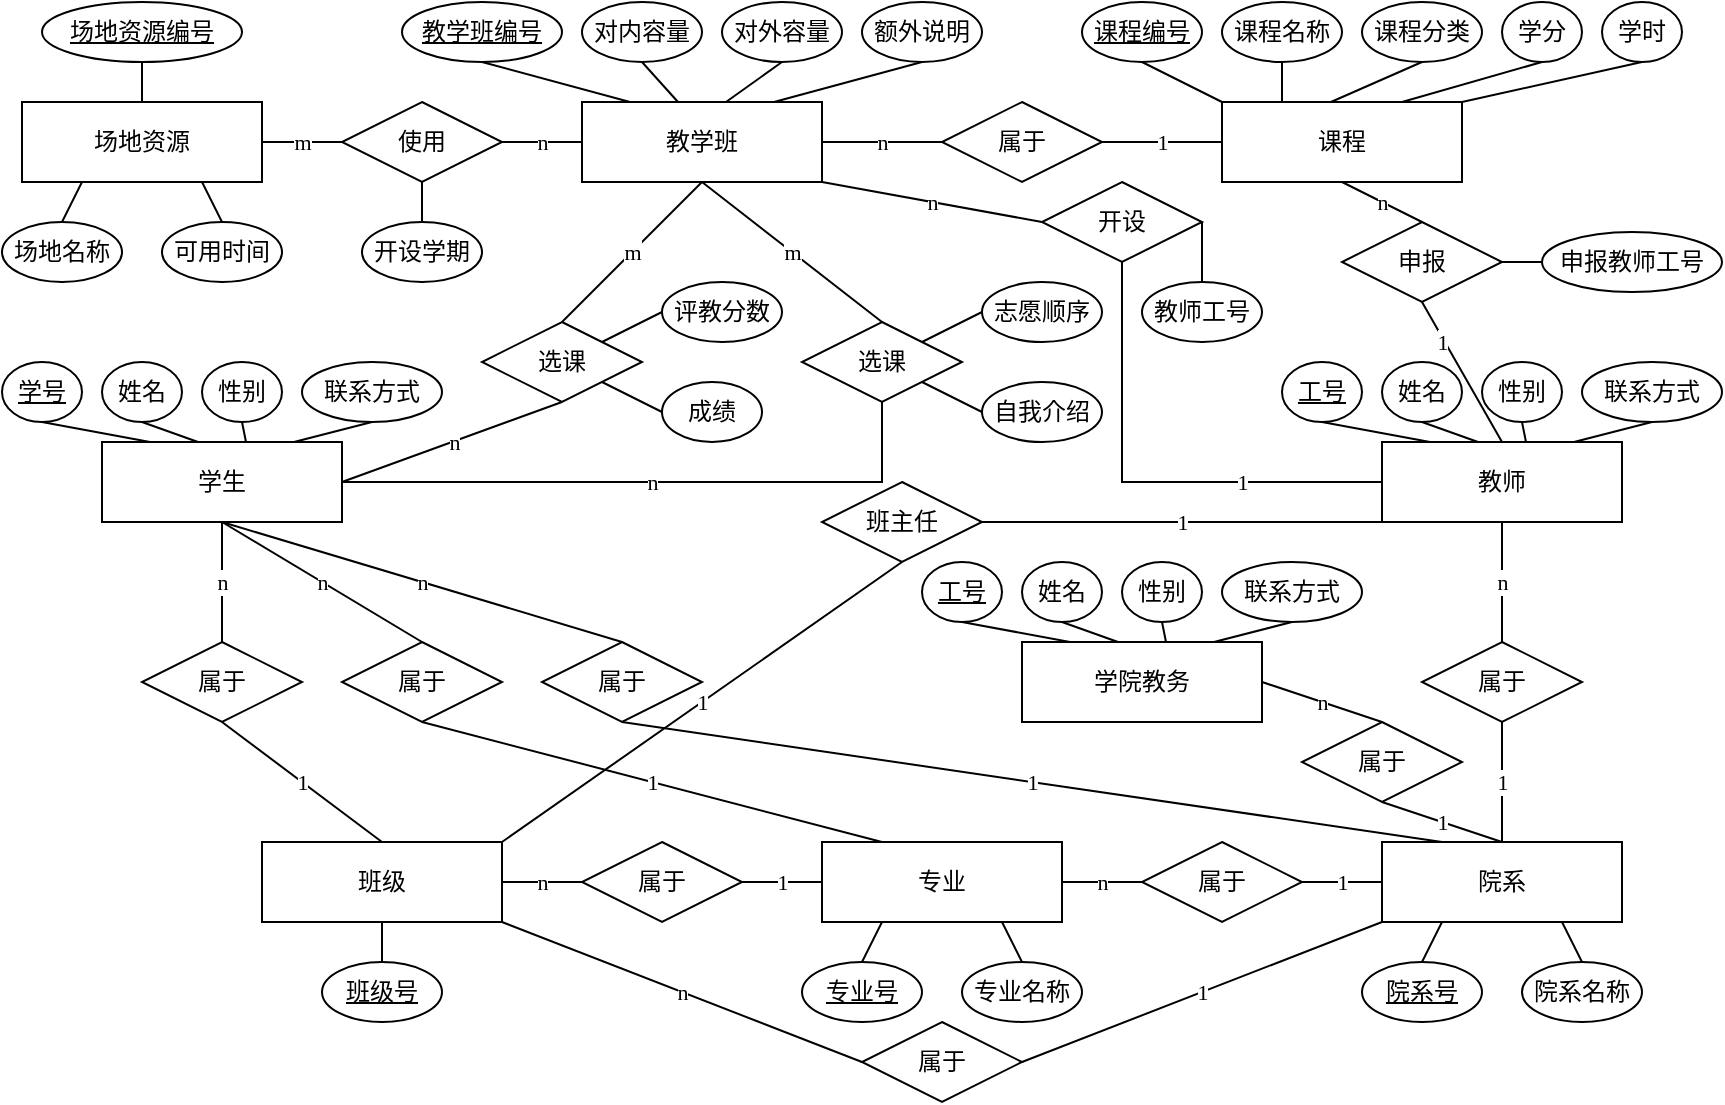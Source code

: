 <mxfile version="24.7.17">
  <diagram id="R2lEEEUBdFMjLlhIrx00" name="Page-1">
    <mxGraphModel dx="1185" dy="694" grid="1" gridSize="10" guides="1" tooltips="1" connect="1" arrows="1" fold="1" page="1" pageScale="1" pageWidth="1169" pageHeight="827" math="0" shadow="0" extFonts="Permanent Marker^https://fonts.googleapis.com/css?family=Permanent+Marker">
      <root>
        <mxCell id="0" />
        <mxCell id="1" parent="0" />
        <mxCell id="3BoCwt5KpNZVM9zIBBHS-1" value="学生" style="rounded=0;whiteSpace=wrap;html=1;fontFamily=宋体-简;" parent="1" vertex="1">
          <mxGeometry x="90" y="260" width="120" height="40" as="geometry" />
        </mxCell>
        <mxCell id="3BoCwt5KpNZVM9zIBBHS-3" value="学号" style="ellipse;whiteSpace=wrap;html=1;fontStyle=4;fontFamily=宋体-简;" parent="1" vertex="1">
          <mxGeometry x="40" y="220" width="40" height="30" as="geometry" />
        </mxCell>
        <mxCell id="3BoCwt5KpNZVM9zIBBHS-5" value="姓名" style="ellipse;whiteSpace=wrap;html=1;fontFamily=宋体-简;" parent="1" vertex="1">
          <mxGeometry x="90" y="220" width="40" height="30" as="geometry" />
        </mxCell>
        <mxCell id="3BoCwt5KpNZVM9zIBBHS-7" value="性别" style="ellipse;whiteSpace=wrap;html=1;fontFamily=宋体-简;" parent="1" vertex="1">
          <mxGeometry x="140" y="220" width="40" height="30" as="geometry" />
        </mxCell>
        <mxCell id="3BoCwt5KpNZVM9zIBBHS-8" value="" style="endArrow=none;html=1;rounded=0;entryX=0.5;entryY=1;entryDx=0;entryDy=0;exitX=0.2;exitY=0;exitDx=0;exitDy=0;exitPerimeter=0;fontFamily=宋体-简;" parent="1" source="3BoCwt5KpNZVM9zIBBHS-1" target="3BoCwt5KpNZVM9zIBBHS-3" edge="1">
          <mxGeometry width="50" height="50" relative="1" as="geometry">
            <mxPoint x="184" y="298.39" as="sourcePoint" />
            <mxPoint x="234" y="248.39" as="targetPoint" />
          </mxGeometry>
        </mxCell>
        <mxCell id="3BoCwt5KpNZVM9zIBBHS-10" value="" style="endArrow=none;html=1;rounded=0;entryX=0.5;entryY=1;entryDx=0;entryDy=0;exitX=0.4;exitY=0;exitDx=0;exitDy=0;exitPerimeter=0;fontFamily=宋体-简;" parent="1" source="3BoCwt5KpNZVM9zIBBHS-1" target="3BoCwt5KpNZVM9zIBBHS-5" edge="1">
          <mxGeometry width="50" height="50" relative="1" as="geometry">
            <mxPoint x="154" y="298.39" as="sourcePoint" />
            <mxPoint x="204" y="248.39" as="targetPoint" />
          </mxGeometry>
        </mxCell>
        <mxCell id="3BoCwt5KpNZVM9zIBBHS-11" value="" style="endArrow=none;html=1;rounded=0;entryX=0.5;entryY=1;entryDx=0;entryDy=0;exitX=0.6;exitY=0;exitDx=0;exitDy=0;exitPerimeter=0;fontFamily=宋体-简;" parent="1" source="3BoCwt5KpNZVM9zIBBHS-1" target="3BoCwt5KpNZVM9zIBBHS-7" edge="1">
          <mxGeometry width="50" height="50" relative="1" as="geometry">
            <mxPoint x="184" y="298.39" as="sourcePoint" />
            <mxPoint x="234" y="248.39" as="targetPoint" />
          </mxGeometry>
        </mxCell>
        <mxCell id="3BoCwt5KpNZVM9zIBBHS-12" value="联系方式" style="ellipse;whiteSpace=wrap;html=1;fontFamily=宋体-简;" parent="1" vertex="1">
          <mxGeometry x="190" y="220" width="70" height="30" as="geometry" />
        </mxCell>
        <mxCell id="3BoCwt5KpNZVM9zIBBHS-13" value="" style="endArrow=none;html=1;rounded=0;entryX=0.5;entryY=1;entryDx=0;entryDy=0;exitX=0.8;exitY=0;exitDx=0;exitDy=0;exitPerimeter=0;fontFamily=宋体-简;" parent="1" source="3BoCwt5KpNZVM9zIBBHS-1" target="3BoCwt5KpNZVM9zIBBHS-12" edge="1">
          <mxGeometry width="50" height="50" relative="1" as="geometry">
            <mxPoint x="184" y="298.39" as="sourcePoint" />
            <mxPoint x="234" y="248.39" as="targetPoint" />
          </mxGeometry>
        </mxCell>
        <mxCell id="3BoCwt5KpNZVM9zIBBHS-14" value="班级" style="rounded=0;whiteSpace=wrap;html=1;fontFamily=宋体-简;" parent="1" vertex="1">
          <mxGeometry x="170" y="460" width="120" height="40" as="geometry" />
        </mxCell>
        <mxCell id="3BoCwt5KpNZVM9zIBBHS-15" value="院系" style="rounded=0;whiteSpace=wrap;html=1;fontFamily=宋体-简;" parent="1" vertex="1">
          <mxGeometry x="730" y="460" width="120" height="40" as="geometry" />
        </mxCell>
        <mxCell id="3BoCwt5KpNZVM9zIBBHS-16" value="专业" style="rounded=0;whiteSpace=wrap;html=1;fontFamily=宋体-简;" parent="1" vertex="1">
          <mxGeometry x="450" y="460" width="120" height="40" as="geometry" />
        </mxCell>
        <mxCell id="3BoCwt5KpNZVM9zIBBHS-17" value="属于" style="rhombus;whiteSpace=wrap;html=1;fontFamily=宋体-简;" parent="1" vertex="1">
          <mxGeometry x="610" y="460" width="80" height="40" as="geometry" />
        </mxCell>
        <mxCell id="3BoCwt5KpNZVM9zIBBHS-19" value="" style="endArrow=none;html=1;rounded=0;entryX=0;entryY=0.5;entryDx=0;entryDy=0;exitX=1;exitY=0.5;exitDx=0;exitDy=0;fontFamily=宋体-简;" parent="1" source="3BoCwt5KpNZVM9zIBBHS-16" target="3BoCwt5KpNZVM9zIBBHS-17" edge="1">
          <mxGeometry width="50" height="50" relative="1" as="geometry">
            <mxPoint x="664" y="542" as="sourcePoint" />
            <mxPoint x="674" y="602" as="targetPoint" />
          </mxGeometry>
        </mxCell>
        <mxCell id="3BoCwt5KpNZVM9zIBBHS-22" value="n" style="edgeLabel;html=1;align=center;verticalAlign=middle;resizable=0;points=[];fontFamily=宋体-简;" parent="3BoCwt5KpNZVM9zIBBHS-19" vertex="1" connectable="0">
          <mxGeometry relative="1" as="geometry">
            <mxPoint as="offset" />
          </mxGeometry>
        </mxCell>
        <mxCell id="3BoCwt5KpNZVM9zIBBHS-20" value="" style="endArrow=none;html=1;rounded=0;entryX=0;entryY=0.5;entryDx=0;entryDy=0;fontFamily=宋体-简;exitX=1;exitY=0.5;exitDx=0;exitDy=0;" parent="1" source="3BoCwt5KpNZVM9zIBBHS-17" target="3BoCwt5KpNZVM9zIBBHS-15" edge="1">
          <mxGeometry width="50" height="50" relative="1" as="geometry">
            <mxPoint x="694" y="480" as="sourcePoint" />
            <mxPoint x="624" y="488" as="targetPoint" />
          </mxGeometry>
        </mxCell>
        <mxCell id="3BoCwt5KpNZVM9zIBBHS-21" value="1" style="edgeLabel;html=1;align=center;verticalAlign=middle;resizable=0;points=[];fontFamily=宋体-简;" parent="3BoCwt5KpNZVM9zIBBHS-20" vertex="1" connectable="0">
          <mxGeometry relative="1" as="geometry">
            <mxPoint as="offset" />
          </mxGeometry>
        </mxCell>
        <mxCell id="3BoCwt5KpNZVM9zIBBHS-23" value="属于" style="rhombus;whiteSpace=wrap;html=1;fontFamily=宋体-简;" parent="1" vertex="1">
          <mxGeometry x="330" y="460" width="80" height="40" as="geometry" />
        </mxCell>
        <mxCell id="3BoCwt5KpNZVM9zIBBHS-25" value="" style="endArrow=none;html=1;rounded=0;entryX=1;entryY=0.5;entryDx=0;entryDy=0;exitX=0;exitY=0.5;exitDx=0;exitDy=0;fontFamily=宋体-简;" parent="1" source="3BoCwt5KpNZVM9zIBBHS-23" target="3BoCwt5KpNZVM9zIBBHS-14" edge="1">
          <mxGeometry width="50" height="50" relative="1" as="geometry">
            <mxPoint x="364" y="610" as="sourcePoint" />
            <mxPoint x="414" y="560" as="targetPoint" />
          </mxGeometry>
        </mxCell>
        <mxCell id="3BoCwt5KpNZVM9zIBBHS-26" value="n" style="edgeLabel;html=1;align=center;verticalAlign=middle;resizable=0;points=[];fontFamily=宋体-简;" parent="3BoCwt5KpNZVM9zIBBHS-25" vertex="1" connectable="0">
          <mxGeometry relative="1" as="geometry">
            <mxPoint as="offset" />
          </mxGeometry>
        </mxCell>
        <mxCell id="3BoCwt5KpNZVM9zIBBHS-27" value="" style="endArrow=none;html=1;rounded=0;exitX=1;exitY=0.5;exitDx=0;exitDy=0;entryX=0;entryY=0.5;entryDx=0;entryDy=0;fontFamily=宋体-简;" parent="1" source="3BoCwt5KpNZVM9zIBBHS-23" target="3BoCwt5KpNZVM9zIBBHS-16" edge="1">
          <mxGeometry width="50" height="50" relative="1" as="geometry">
            <mxPoint x="574" y="590" as="sourcePoint" />
            <mxPoint x="624" y="540" as="targetPoint" />
          </mxGeometry>
        </mxCell>
        <mxCell id="3BoCwt5KpNZVM9zIBBHS-28" value="1" style="edgeLabel;html=1;align=center;verticalAlign=middle;resizable=0;points=[];fontFamily=宋体-简;" parent="3BoCwt5KpNZVM9zIBBHS-27" vertex="1" connectable="0">
          <mxGeometry relative="1" as="geometry">
            <mxPoint as="offset" />
          </mxGeometry>
        </mxCell>
        <mxCell id="3BoCwt5KpNZVM9zIBBHS-30" value="班级号" style="ellipse;whiteSpace=wrap;html=1;fontStyle=4;fontFamily=宋体-简;" parent="1" vertex="1">
          <mxGeometry x="200" y="520" width="60" height="30" as="geometry" />
        </mxCell>
        <mxCell id="3BoCwt5KpNZVM9zIBBHS-31" value="属于" style="rhombus;whiteSpace=wrap;html=1;fontFamily=宋体-简;" parent="1" vertex="1">
          <mxGeometry x="470" y="550" width="80" height="40" as="geometry" />
        </mxCell>
        <mxCell id="3BoCwt5KpNZVM9zIBBHS-32" value="" style="endArrow=none;html=1;rounded=0;entryX=1;entryY=1;entryDx=0;entryDy=0;exitX=0;exitY=0.5;exitDx=0;exitDy=0;fontFamily=宋体-简;" parent="1" source="3BoCwt5KpNZVM9zIBBHS-31" target="3BoCwt5KpNZVM9zIBBHS-14" edge="1">
          <mxGeometry width="50" height="50" relative="1" as="geometry">
            <mxPoint x="344" y="490" as="sourcePoint" />
            <mxPoint x="304" y="490" as="targetPoint" />
          </mxGeometry>
        </mxCell>
        <mxCell id="3BoCwt5KpNZVM9zIBBHS-33" value="n" style="edgeLabel;html=1;align=center;verticalAlign=middle;resizable=0;points=[];fontFamily=宋体-简;" parent="3BoCwt5KpNZVM9zIBBHS-32" vertex="1" connectable="0">
          <mxGeometry relative="1" as="geometry">
            <mxPoint as="offset" />
          </mxGeometry>
        </mxCell>
        <mxCell id="3BoCwt5KpNZVM9zIBBHS-34" value="" style="endArrow=none;html=1;rounded=0;exitX=1;exitY=0.5;exitDx=0;exitDy=0;entryX=0;entryY=1;entryDx=0;entryDy=0;fontFamily=宋体-简;" parent="1" source="3BoCwt5KpNZVM9zIBBHS-31" target="3BoCwt5KpNZVM9zIBBHS-15" edge="1">
          <mxGeometry width="50" height="50" relative="1" as="geometry">
            <mxPoint x="424" y="530" as="sourcePoint" />
            <mxPoint x="464" y="530" as="targetPoint" />
          </mxGeometry>
        </mxCell>
        <mxCell id="3BoCwt5KpNZVM9zIBBHS-35" value="1" style="edgeLabel;html=1;align=center;verticalAlign=middle;resizable=0;points=[];fontFamily=宋体-简;" parent="3BoCwt5KpNZVM9zIBBHS-34" vertex="1" connectable="0">
          <mxGeometry relative="1" as="geometry">
            <mxPoint as="offset" />
          </mxGeometry>
        </mxCell>
        <mxCell id="3BoCwt5KpNZVM9zIBBHS-38" value="" style="endArrow=none;html=1;rounded=0;entryX=0.5;entryY=1;entryDx=0;entryDy=0;exitX=0.5;exitY=0;exitDx=0;exitDy=0;fontFamily=宋体-简;" parent="1" source="3BoCwt5KpNZVM9zIBBHS-30" target="3BoCwt5KpNZVM9zIBBHS-14" edge="1">
          <mxGeometry width="50" height="50" relative="1" as="geometry">
            <mxPoint x="384" y="490" as="sourcePoint" />
            <mxPoint x="434" y="440" as="targetPoint" />
          </mxGeometry>
        </mxCell>
        <mxCell id="3BoCwt5KpNZVM9zIBBHS-39" value="专业名称" style="ellipse;whiteSpace=wrap;html=1;fontFamily=宋体-简;" parent="1" vertex="1">
          <mxGeometry x="520" y="520" width="60" height="30" as="geometry" />
        </mxCell>
        <mxCell id="3BoCwt5KpNZVM9zIBBHS-40" value="" style="endArrow=none;html=1;rounded=0;entryX=0.75;entryY=1;entryDx=0;entryDy=0;exitX=0.5;exitY=0;exitDx=0;exitDy=0;fontFamily=宋体-简;" parent="1" source="3BoCwt5KpNZVM9zIBBHS-39" target="3BoCwt5KpNZVM9zIBBHS-16" edge="1">
          <mxGeometry width="50" height="50" relative="1" as="geometry">
            <mxPoint x="244" y="530" as="sourcePoint" />
            <mxPoint x="244" y="510" as="targetPoint" />
          </mxGeometry>
        </mxCell>
        <mxCell id="3BoCwt5KpNZVM9zIBBHS-41" value="专业号" style="ellipse;whiteSpace=wrap;html=1;fontStyle=4;fontFamily=宋体-简;" parent="1" vertex="1">
          <mxGeometry x="440" y="520" width="60" height="30" as="geometry" />
        </mxCell>
        <mxCell id="3BoCwt5KpNZVM9zIBBHS-42" value="" style="endArrow=none;html=1;rounded=0;entryX=0.25;entryY=1;entryDx=0;entryDy=0;exitX=0.5;exitY=0;exitDx=0;exitDy=0;fontFamily=宋体-简;" parent="1" source="3BoCwt5KpNZVM9zIBBHS-41" target="3BoCwt5KpNZVM9zIBBHS-16" edge="1">
          <mxGeometry width="50" height="50" relative="1" as="geometry">
            <mxPoint x="554" y="530" as="sourcePoint" />
            <mxPoint x="554" y="510" as="targetPoint" />
          </mxGeometry>
        </mxCell>
        <mxCell id="3BoCwt5KpNZVM9zIBBHS-43" value="院系名称" style="ellipse;whiteSpace=wrap;html=1;fontFamily=宋体-简;" parent="1" vertex="1">
          <mxGeometry x="800" y="520" width="60" height="30" as="geometry" />
        </mxCell>
        <mxCell id="3BoCwt5KpNZVM9zIBBHS-44" value="" style="endArrow=none;html=1;rounded=0;exitX=0.5;exitY=0;exitDx=0;exitDy=0;entryX=0.75;entryY=1;entryDx=0;entryDy=0;fontFamily=宋体-简;" parent="1" source="3BoCwt5KpNZVM9zIBBHS-43" target="3BoCwt5KpNZVM9zIBBHS-15" edge="1">
          <mxGeometry width="50" height="50" relative="1" as="geometry">
            <mxPoint x="524" y="530" as="sourcePoint" />
            <mxPoint x="824" y="500" as="targetPoint" />
          </mxGeometry>
        </mxCell>
        <mxCell id="3BoCwt5KpNZVM9zIBBHS-45" value="院系号" style="ellipse;whiteSpace=wrap;html=1;fontStyle=4;fontFamily=宋体-简;" parent="1" vertex="1">
          <mxGeometry x="720" y="520" width="60" height="30" as="geometry" />
        </mxCell>
        <mxCell id="3BoCwt5KpNZVM9zIBBHS-46" value="" style="endArrow=none;html=1;rounded=0;exitX=0.5;exitY=0;exitDx=0;exitDy=0;entryX=0.25;entryY=1;entryDx=0;entryDy=0;fontFamily=宋体-简;" parent="1" source="3BoCwt5KpNZVM9zIBBHS-45" target="3BoCwt5KpNZVM9zIBBHS-15" edge="1">
          <mxGeometry width="50" height="50" relative="1" as="geometry">
            <mxPoint x="834" y="530" as="sourcePoint" />
            <mxPoint x="774" y="510" as="targetPoint" />
          </mxGeometry>
        </mxCell>
        <mxCell id="3BoCwt5KpNZVM9zIBBHS-47" value="属于" style="rhombus;whiteSpace=wrap;html=1;fontFamily=宋体-简;" parent="1" vertex="1">
          <mxGeometry x="110" y="360" width="80" height="40" as="geometry" />
        </mxCell>
        <mxCell id="3BoCwt5KpNZVM9zIBBHS-48" value="" style="endArrow=none;html=1;rounded=0;exitX=0.5;exitY=1;exitDx=0;exitDy=0;entryX=0.5;entryY=0;entryDx=0;entryDy=0;fontFamily=宋体-简;" parent="1" source="3BoCwt5KpNZVM9zIBBHS-47" target="3BoCwt5KpNZVM9zIBBHS-14" edge="1">
          <mxGeometry width="50" height="50" relative="1" as="geometry">
            <mxPoint x="324" y="410.72" as="sourcePoint" />
            <mxPoint x="364" y="410.72" as="targetPoint" />
          </mxGeometry>
        </mxCell>
        <mxCell id="3BoCwt5KpNZVM9zIBBHS-49" value="1" style="edgeLabel;html=1;align=center;verticalAlign=middle;resizable=0;points=[];fontFamily=宋体-简;" parent="3BoCwt5KpNZVM9zIBBHS-48" vertex="1" connectable="0">
          <mxGeometry relative="1" as="geometry">
            <mxPoint as="offset" />
          </mxGeometry>
        </mxCell>
        <mxCell id="3BoCwt5KpNZVM9zIBBHS-50" value="" style="endArrow=none;html=1;rounded=0;entryX=0.5;entryY=1;entryDx=0;entryDy=0;exitX=0.5;exitY=0;exitDx=0;exitDy=0;fontFamily=宋体-简;" parent="1" source="3BoCwt5KpNZVM9zIBBHS-47" target="3BoCwt5KpNZVM9zIBBHS-1" edge="1">
          <mxGeometry width="50" height="50" relative="1" as="geometry">
            <mxPoint x="264" y="450" as="sourcePoint" />
            <mxPoint x="224" y="450" as="targetPoint" />
          </mxGeometry>
        </mxCell>
        <mxCell id="3BoCwt5KpNZVM9zIBBHS-51" value="n" style="edgeLabel;html=1;align=center;verticalAlign=middle;resizable=0;points=[];fontFamily=宋体-简;" parent="3BoCwt5KpNZVM9zIBBHS-50" vertex="1" connectable="0">
          <mxGeometry relative="1" as="geometry">
            <mxPoint as="offset" />
          </mxGeometry>
        </mxCell>
        <mxCell id="3BoCwt5KpNZVM9zIBBHS-52" value="属于" style="rhombus;whiteSpace=wrap;html=1;fontFamily=宋体-简;" parent="1" vertex="1">
          <mxGeometry x="210" y="360" width="80" height="40" as="geometry" />
        </mxCell>
        <mxCell id="3BoCwt5KpNZVM9zIBBHS-53" value="属于" style="rhombus;whiteSpace=wrap;html=1;fontFamily=宋体-简;" parent="1" vertex="1">
          <mxGeometry x="310" y="360" width="80" height="40" as="geometry" />
        </mxCell>
        <mxCell id="3BoCwt5KpNZVM9zIBBHS-54" value="" style="endArrow=none;html=1;rounded=0;entryX=0.5;entryY=1;entryDx=0;entryDy=0;exitX=0.5;exitY=0;exitDx=0;exitDy=0;fontFamily=宋体-简;" parent="1" source="3BoCwt5KpNZVM9zIBBHS-52" target="3BoCwt5KpNZVM9zIBBHS-1" edge="1">
          <mxGeometry width="50" height="50" relative="1" as="geometry">
            <mxPoint x="164" y="360" as="sourcePoint" />
            <mxPoint x="164" y="330" as="targetPoint" />
          </mxGeometry>
        </mxCell>
        <mxCell id="3BoCwt5KpNZVM9zIBBHS-55" value="n" style="edgeLabel;html=1;align=center;verticalAlign=middle;resizable=0;points=[];fontFamily=宋体-简;" parent="3BoCwt5KpNZVM9zIBBHS-54" vertex="1" connectable="0">
          <mxGeometry relative="1" as="geometry">
            <mxPoint as="offset" />
          </mxGeometry>
        </mxCell>
        <mxCell id="3BoCwt5KpNZVM9zIBBHS-56" value="" style="endArrow=none;html=1;rounded=0;entryX=0.5;entryY=1;entryDx=0;entryDy=0;exitX=0.5;exitY=0;exitDx=0;exitDy=0;fontFamily=宋体-简;" parent="1" source="3BoCwt5KpNZVM9zIBBHS-53" target="3BoCwt5KpNZVM9zIBBHS-1" edge="1">
          <mxGeometry width="50" height="50" relative="1" as="geometry">
            <mxPoint x="264" y="360" as="sourcePoint" />
            <mxPoint x="164" y="330" as="targetPoint" />
          </mxGeometry>
        </mxCell>
        <mxCell id="3BoCwt5KpNZVM9zIBBHS-57" value="n" style="edgeLabel;html=1;align=center;verticalAlign=middle;resizable=0;points=[];fontFamily=宋体-简;" parent="3BoCwt5KpNZVM9zIBBHS-56" vertex="1" connectable="0">
          <mxGeometry relative="1" as="geometry">
            <mxPoint as="offset" />
          </mxGeometry>
        </mxCell>
        <mxCell id="3BoCwt5KpNZVM9zIBBHS-58" value="" style="endArrow=none;html=1;rounded=0;exitX=0.5;exitY=1;exitDx=0;exitDy=0;entryX=0.25;entryY=0;entryDx=0;entryDy=0;fontFamily=宋体-简;" parent="1" source="3BoCwt5KpNZVM9zIBBHS-52" target="3BoCwt5KpNZVM9zIBBHS-16" edge="1">
          <mxGeometry width="50" height="50" relative="1" as="geometry">
            <mxPoint x="244" y="420.02" as="sourcePoint" />
            <mxPoint x="244" y="450.02" as="targetPoint" />
          </mxGeometry>
        </mxCell>
        <mxCell id="3BoCwt5KpNZVM9zIBBHS-59" value="1" style="edgeLabel;html=1;align=center;verticalAlign=middle;resizable=0;points=[];fontFamily=宋体-简;" parent="3BoCwt5KpNZVM9zIBBHS-58" vertex="1" connectable="0">
          <mxGeometry relative="1" as="geometry">
            <mxPoint as="offset" />
          </mxGeometry>
        </mxCell>
        <mxCell id="3BoCwt5KpNZVM9zIBBHS-60" value="" style="endArrow=none;html=1;rounded=0;exitX=0.5;exitY=1;exitDx=0;exitDy=0;entryX=0.25;entryY=0;entryDx=0;entryDy=0;fontFamily=宋体-简;" parent="1" source="3BoCwt5KpNZVM9zIBBHS-53" target="3BoCwt5KpNZVM9zIBBHS-15" edge="1">
          <mxGeometry width="50" height="50" relative="1" as="geometry">
            <mxPoint x="254" y="430.02" as="sourcePoint" />
            <mxPoint x="254" y="460.02" as="targetPoint" />
          </mxGeometry>
        </mxCell>
        <mxCell id="3BoCwt5KpNZVM9zIBBHS-61" value="1" style="edgeLabel;html=1;align=center;verticalAlign=middle;resizable=0;points=[];fontFamily=宋体-简;" parent="3BoCwt5KpNZVM9zIBBHS-60" vertex="1" connectable="0">
          <mxGeometry relative="1" as="geometry">
            <mxPoint as="offset" />
          </mxGeometry>
        </mxCell>
        <mxCell id="3BoCwt5KpNZVM9zIBBHS-62" value="教师" style="rounded=0;whiteSpace=wrap;html=1;fontFamily=宋体-简;" parent="1" vertex="1">
          <mxGeometry x="730" y="260" width="120" height="40" as="geometry" />
        </mxCell>
        <mxCell id="3BoCwt5KpNZVM9zIBBHS-68" value="工号" style="ellipse;whiteSpace=wrap;html=1;fontStyle=4;fontFamily=宋体-简;" parent="1" vertex="1">
          <mxGeometry x="680" y="220" width="40" height="30" as="geometry" />
        </mxCell>
        <mxCell id="3BoCwt5KpNZVM9zIBBHS-69" value="姓名" style="ellipse;whiteSpace=wrap;html=1;fontFamily=宋体-简;" parent="1" vertex="1">
          <mxGeometry x="730" y="220" width="40" height="30" as="geometry" />
        </mxCell>
        <mxCell id="3BoCwt5KpNZVM9zIBBHS-70" value="性别" style="ellipse;whiteSpace=wrap;html=1;fontFamily=宋体-简;" parent="1" vertex="1">
          <mxGeometry x="780" y="220" width="40" height="30" as="geometry" />
        </mxCell>
        <mxCell id="3BoCwt5KpNZVM9zIBBHS-71" value="" style="endArrow=none;html=1;rounded=0;entryX=0.5;entryY=1;entryDx=0;entryDy=0;exitX=0.2;exitY=0;exitDx=0;exitDy=0;exitPerimeter=0;fontFamily=宋体-简;" parent="1" source="3BoCwt5KpNZVM9zIBBHS-62" target="3BoCwt5KpNZVM9zIBBHS-68" edge="1">
          <mxGeometry width="50" height="50" relative="1" as="geometry">
            <mxPoint x="758" y="256.39" as="sourcePoint" />
            <mxPoint x="874" y="246.39" as="targetPoint" />
          </mxGeometry>
        </mxCell>
        <mxCell id="3BoCwt5KpNZVM9zIBBHS-72" value="" style="endArrow=none;html=1;rounded=0;entryX=0.5;entryY=1;entryDx=0;entryDy=0;exitX=0.4;exitY=0;exitDx=0;exitDy=0;exitPerimeter=0;fontFamily=宋体-简;" parent="1" source="3BoCwt5KpNZVM9zIBBHS-62" target="3BoCwt5KpNZVM9zIBBHS-69" edge="1">
          <mxGeometry width="50" height="50" relative="1" as="geometry">
            <mxPoint x="782" y="256.39" as="sourcePoint" />
            <mxPoint x="844" y="246.39" as="targetPoint" />
          </mxGeometry>
        </mxCell>
        <mxCell id="3BoCwt5KpNZVM9zIBBHS-73" value="" style="endArrow=none;html=1;rounded=0;entryX=0.5;entryY=1;entryDx=0;entryDy=0;exitX=0.6;exitY=0;exitDx=0;exitDy=0;exitPerimeter=0;fontFamily=宋体-简;" parent="1" source="3BoCwt5KpNZVM9zIBBHS-62" target="3BoCwt5KpNZVM9zIBBHS-70" edge="1">
          <mxGeometry width="50" height="50" relative="1" as="geometry">
            <mxPoint x="806" y="256.39" as="sourcePoint" />
            <mxPoint x="874" y="246.39" as="targetPoint" />
          </mxGeometry>
        </mxCell>
        <mxCell id="3BoCwt5KpNZVM9zIBBHS-74" value="联系方式" style="ellipse;whiteSpace=wrap;html=1;fontFamily=宋体-简;" parent="1" vertex="1">
          <mxGeometry x="830" y="220" width="70" height="30" as="geometry" />
        </mxCell>
        <mxCell id="3BoCwt5KpNZVM9zIBBHS-75" value="" style="endArrow=none;html=1;rounded=0;entryX=0.5;entryY=1;entryDx=0;entryDy=0;exitX=0.8;exitY=0;exitDx=0;exitDy=0;exitPerimeter=0;fontFamily=宋体-简;" parent="1" source="3BoCwt5KpNZVM9zIBBHS-62" target="3BoCwt5KpNZVM9zIBBHS-74" edge="1">
          <mxGeometry width="50" height="50" relative="1" as="geometry">
            <mxPoint x="830" y="256.39" as="sourcePoint" />
            <mxPoint x="874" y="246.39" as="targetPoint" />
          </mxGeometry>
        </mxCell>
        <mxCell id="3BoCwt5KpNZVM9zIBBHS-76" value="属于" style="rhombus;whiteSpace=wrap;html=1;fontFamily=宋体-简;" parent="1" vertex="1">
          <mxGeometry x="750" y="360" width="80" height="40" as="geometry" />
        </mxCell>
        <mxCell id="3BoCwt5KpNZVM9zIBBHS-77" value="" style="endArrow=none;html=1;rounded=0;entryX=0.5;entryY=1;entryDx=0;entryDy=0;exitX=0.5;exitY=0;exitDx=0;exitDy=0;fontFamily=宋体-简;" parent="1" source="3BoCwt5KpNZVM9zIBBHS-76" target="3BoCwt5KpNZVM9zIBBHS-62" edge="1">
          <mxGeometry width="50" height="50" relative="1" as="geometry">
            <mxPoint x="444" y="360" as="sourcePoint" />
            <mxPoint x="244" y="330" as="targetPoint" />
          </mxGeometry>
        </mxCell>
        <mxCell id="3BoCwt5KpNZVM9zIBBHS-78" value="n" style="edgeLabel;html=1;align=center;verticalAlign=middle;resizable=0;points=[];fontFamily=宋体-简;" parent="3BoCwt5KpNZVM9zIBBHS-77" vertex="1" connectable="0">
          <mxGeometry relative="1" as="geometry">
            <mxPoint as="offset" />
          </mxGeometry>
        </mxCell>
        <mxCell id="3BoCwt5KpNZVM9zIBBHS-79" value="" style="endArrow=none;html=1;rounded=0;exitX=0.5;exitY=1;exitDx=0;exitDy=0;entryX=0.5;entryY=0;entryDx=0;entryDy=0;fontFamily=宋体-简;" parent="1" source="3BoCwt5KpNZVM9zIBBHS-76" target="3BoCwt5KpNZVM9zIBBHS-15" edge="1">
          <mxGeometry width="50" height="50" relative="1" as="geometry">
            <mxPoint x="444" y="420.02" as="sourcePoint" />
            <mxPoint x="774" y="450.02" as="targetPoint" />
          </mxGeometry>
        </mxCell>
        <mxCell id="3BoCwt5KpNZVM9zIBBHS-80" value="1" style="edgeLabel;html=1;align=center;verticalAlign=middle;resizable=0;points=[];fontFamily=宋体-简;" parent="3BoCwt5KpNZVM9zIBBHS-79" vertex="1" connectable="0">
          <mxGeometry relative="1" as="geometry">
            <mxPoint as="offset" />
          </mxGeometry>
        </mxCell>
        <mxCell id="3BoCwt5KpNZVM9zIBBHS-81" value="班主任" style="rhombus;whiteSpace=wrap;html=1;fontFamily=宋体-简;" parent="1" vertex="1">
          <mxGeometry x="450" y="280" width="80" height="40" as="geometry" />
        </mxCell>
        <mxCell id="3BoCwt5KpNZVM9zIBBHS-82" value="" style="endArrow=none;html=1;rounded=0;exitX=0;exitY=1;exitDx=0;exitDy=0;entryX=1;entryY=0.5;entryDx=0;entryDy=0;fontFamily=宋体-简;" parent="1" source="3BoCwt5KpNZVM9zIBBHS-62" target="3BoCwt5KpNZVM9zIBBHS-81" edge="1">
          <mxGeometry width="50" height="50" relative="1" as="geometry">
            <mxPoint x="444" y="400" as="sourcePoint" />
            <mxPoint x="774" y="430" as="targetPoint" />
          </mxGeometry>
        </mxCell>
        <mxCell id="3BoCwt5KpNZVM9zIBBHS-83" value="1" style="edgeLabel;html=1;align=center;verticalAlign=middle;resizable=0;points=[];fontFamily=宋体-简;" parent="3BoCwt5KpNZVM9zIBBHS-82" vertex="1" connectable="0">
          <mxGeometry relative="1" as="geometry">
            <mxPoint as="offset" />
          </mxGeometry>
        </mxCell>
        <mxCell id="3BoCwt5KpNZVM9zIBBHS-84" value="" style="endArrow=none;html=1;rounded=0;exitX=0.5;exitY=1;exitDx=0;exitDy=0;fontFamily=宋体-简;" parent="1" source="3BoCwt5KpNZVM9zIBBHS-81" edge="1">
          <mxGeometry width="50" height="50" relative="1" as="geometry">
            <mxPoint x="744" y="330" as="sourcePoint" />
            <mxPoint x="290" y="460" as="targetPoint" />
          </mxGeometry>
        </mxCell>
        <mxCell id="3BoCwt5KpNZVM9zIBBHS-85" value="1" style="edgeLabel;html=1;align=center;verticalAlign=middle;resizable=0;points=[];fontFamily=宋体-简;" parent="3BoCwt5KpNZVM9zIBBHS-84" vertex="1" connectable="0">
          <mxGeometry relative="1" as="geometry">
            <mxPoint as="offset" />
          </mxGeometry>
        </mxCell>
        <mxCell id="3BoCwt5KpNZVM9zIBBHS-103" value="课程" style="rounded=0;whiteSpace=wrap;html=1;fontFamily=宋体-简;" parent="1" vertex="1">
          <mxGeometry x="650" y="90" width="120" height="40" as="geometry" />
        </mxCell>
        <mxCell id="3BoCwt5KpNZVM9zIBBHS-104" value="课程名称" style="ellipse;whiteSpace=wrap;html=1;fontFamily=宋体-简;" parent="1" vertex="1">
          <mxGeometry x="650" y="40" width="60" height="30" as="geometry" />
        </mxCell>
        <mxCell id="3BoCwt5KpNZVM9zIBBHS-110" value="学分" style="ellipse;whiteSpace=wrap;html=1;fontFamily=宋体-简;" parent="1" vertex="1">
          <mxGeometry x="790" y="40" width="40" height="30" as="geometry" />
        </mxCell>
        <mxCell id="3BoCwt5KpNZVM9zIBBHS-112" value="课程编号" style="ellipse;whiteSpace=wrap;html=1;fontStyle=4;fontFamily=宋体-简;" parent="1" vertex="1">
          <mxGeometry x="580" y="40" width="60" height="30" as="geometry" />
        </mxCell>
        <mxCell id="3BoCwt5KpNZVM9zIBBHS-113" value="课程分类" style="ellipse;whiteSpace=wrap;html=1;fontFamily=宋体-简;" parent="1" vertex="1">
          <mxGeometry x="720" y="40" width="60" height="30" as="geometry" />
        </mxCell>
        <mxCell id="3BoCwt5KpNZVM9zIBBHS-116" value="" style="endArrow=none;html=1;rounded=0;entryX=0.5;entryY=1;entryDx=0;entryDy=0;exitX=0;exitY=0;exitDx=0;exitDy=0;fontFamily=宋体-简;" parent="1" source="3BoCwt5KpNZVM9zIBBHS-103" target="3BoCwt5KpNZVM9zIBBHS-112" edge="1">
          <mxGeometry width="50" height="50" relative="1" as="geometry">
            <mxPoint x="628" y="90" as="sourcePoint" />
            <mxPoint x="574" y="80" as="targetPoint" />
          </mxGeometry>
        </mxCell>
        <mxCell id="3BoCwt5KpNZVM9zIBBHS-117" value="" style="endArrow=none;html=1;rounded=0;entryX=0.5;entryY=1;entryDx=0;entryDy=0;exitX=0.25;exitY=0;exitDx=0;exitDy=0;fontFamily=宋体-简;" parent="1" source="3BoCwt5KpNZVM9zIBBHS-103" target="3BoCwt5KpNZVM9zIBBHS-104" edge="1">
          <mxGeometry width="50" height="50" relative="1" as="geometry">
            <mxPoint x="696" y="95" as="sourcePoint" />
            <mxPoint x="632" y="75" as="targetPoint" />
          </mxGeometry>
        </mxCell>
        <mxCell id="3BoCwt5KpNZVM9zIBBHS-118" value="" style="endArrow=none;html=1;rounded=0;entryX=0.5;entryY=1;entryDx=0;entryDy=0;exitX=0.454;exitY=0;exitDx=0;exitDy=0;exitPerimeter=0;fontFamily=宋体-简;" parent="1" source="3BoCwt5KpNZVM9zIBBHS-103" target="3BoCwt5KpNZVM9zIBBHS-113" edge="1">
          <mxGeometry width="50" height="50" relative="1" as="geometry">
            <mxPoint x="658" y="100" as="sourcePoint" />
            <mxPoint x="644" y="80" as="targetPoint" />
          </mxGeometry>
        </mxCell>
        <mxCell id="3BoCwt5KpNZVM9zIBBHS-119" value="" style="endArrow=none;html=1;rounded=0;entryX=0.5;entryY=1;entryDx=0;entryDy=0;exitX=0.75;exitY=0;exitDx=0;exitDy=0;fontFamily=宋体-简;" parent="1" source="3BoCwt5KpNZVM9zIBBHS-103" target="3BoCwt5KpNZVM9zIBBHS-110" edge="1">
          <mxGeometry width="50" height="50" relative="1" as="geometry">
            <mxPoint x="682" y="100" as="sourcePoint" />
            <mxPoint x="714" y="80" as="targetPoint" />
          </mxGeometry>
        </mxCell>
        <mxCell id="3BoCwt5KpNZVM9zIBBHS-120" value="申报" style="rhombus;whiteSpace=wrap;html=1;fontFamily=宋体-简;" parent="1" vertex="1">
          <mxGeometry x="710" y="150" width="80" height="40" as="geometry" />
        </mxCell>
        <mxCell id="3BoCwt5KpNZVM9zIBBHS-121" value="" style="endArrow=none;html=1;rounded=0;entryX=0.5;entryY=1;entryDx=0;entryDy=0;exitX=0.5;exitY=0;exitDx=0;exitDy=0;fontFamily=宋体-简;" parent="1" source="3BoCwt5KpNZVM9zIBBHS-120" target="3BoCwt5KpNZVM9zIBBHS-103" edge="1">
          <mxGeometry width="50" height="50" relative="1" as="geometry">
            <mxPoint x="654" y="169" as="sourcePoint" />
            <mxPoint x="704" y="170" as="targetPoint" />
          </mxGeometry>
        </mxCell>
        <mxCell id="3BoCwt5KpNZVM9zIBBHS-124" value="n" style="edgeLabel;html=1;align=center;verticalAlign=middle;resizable=0;points=[];fontFamily=宋体-简;" parent="3BoCwt5KpNZVM9zIBBHS-121" vertex="1" connectable="0">
          <mxGeometry relative="1" as="geometry">
            <mxPoint as="offset" />
          </mxGeometry>
        </mxCell>
        <mxCell id="3BoCwt5KpNZVM9zIBBHS-122" value="" style="endArrow=none;html=1;rounded=0;entryX=0.5;entryY=1;entryDx=0;entryDy=0;exitX=0.5;exitY=0;exitDx=0;exitDy=0;fontFamily=宋体-简;" parent="1" source="3BoCwt5KpNZVM9zIBBHS-62" target="3BoCwt5KpNZVM9zIBBHS-120" edge="1">
          <mxGeometry width="50" height="50" relative="1" as="geometry">
            <mxPoint x="664" y="109" as="sourcePoint" />
            <mxPoint x="664" y="70" as="targetPoint" />
            <Array as="points" />
          </mxGeometry>
        </mxCell>
        <mxCell id="3BoCwt5KpNZVM9zIBBHS-125" value="1" style="edgeLabel;html=1;align=center;verticalAlign=middle;resizable=0;points=[];fontFamily=宋体-简;" parent="3BoCwt5KpNZVM9zIBBHS-122" vertex="1" connectable="0">
          <mxGeometry relative="1" as="geometry">
            <mxPoint x="-10" y="-15" as="offset" />
          </mxGeometry>
        </mxCell>
        <mxCell id="3BoCwt5KpNZVM9zIBBHS-128" value="" style="endArrow=none;html=1;rounded=0;entryX=0;entryY=0.5;entryDx=0;entryDy=0;fontFamily=宋体-简;exitX=1;exitY=0.5;exitDx=0;exitDy=0;" parent="1" source="5ua1pPFVDwQ-sEWEfWyi-17" target="3BoCwt5KpNZVM9zIBBHS-103" edge="1">
          <mxGeometry width="50" height="50" relative="1" as="geometry">
            <mxPoint x="590" y="110" as="sourcePoint" />
            <mxPoint x="584" y="120" as="targetPoint" />
          </mxGeometry>
        </mxCell>
        <mxCell id="3BoCwt5KpNZVM9zIBBHS-129" value="1" style="edgeLabel;html=1;align=center;verticalAlign=middle;resizable=0;points=[];fontFamily=宋体-简;" parent="3BoCwt5KpNZVM9zIBBHS-128" vertex="1" connectable="0">
          <mxGeometry relative="1" as="geometry">
            <mxPoint as="offset" />
          </mxGeometry>
        </mxCell>
        <mxCell id="9R8SngfWk_mVwCr1KFd2-7" value="申报教师工号" style="ellipse;whiteSpace=wrap;html=1;fontFamily=宋体-简;" parent="1" vertex="1">
          <mxGeometry x="810" y="155" width="90" height="30" as="geometry" />
        </mxCell>
        <mxCell id="9R8SngfWk_mVwCr1KFd2-8" value="" style="endArrow=none;html=1;rounded=0;entryX=0;entryY=0.5;entryDx=0;entryDy=0;fontFamily=宋体-简;exitX=1;exitY=0.5;exitDx=0;exitDy=0;" parent="1" source="3BoCwt5KpNZVM9zIBBHS-120" target="9R8SngfWk_mVwCr1KFd2-7" edge="1">
          <mxGeometry width="50" height="50" relative="1" as="geometry">
            <mxPoint x="810" y="170" as="sourcePoint" />
            <mxPoint x="794" y="130" as="targetPoint" />
          </mxGeometry>
        </mxCell>
        <mxCell id="9R8SngfWk_mVwCr1KFd2-10" value="属于" style="rhombus;whiteSpace=wrap;html=1;fontFamily=宋体-简;" parent="1" vertex="1">
          <mxGeometry x="690" y="400" width="80" height="40" as="geometry" />
        </mxCell>
        <mxCell id="9R8SngfWk_mVwCr1KFd2-13" value="" style="endArrow=none;html=1;rounded=0;entryX=0.5;entryY=0;entryDx=0;entryDy=0;exitX=0.5;exitY=1;exitDx=0;exitDy=0;fontFamily=宋体-简;" parent="1" source="9R8SngfWk_mVwCr1KFd2-10" target="3BoCwt5KpNZVM9zIBBHS-15" edge="1">
          <mxGeometry width="50" height="50" relative="1" as="geometry">
            <mxPoint x="974" y="440" as="sourcePoint" />
            <mxPoint x="1014" y="440" as="targetPoint" />
          </mxGeometry>
        </mxCell>
        <mxCell id="9R8SngfWk_mVwCr1KFd2-14" value="1" style="edgeLabel;html=1;align=center;verticalAlign=middle;resizable=0;points=[];fontFamily=宋体-简;" parent="9R8SngfWk_mVwCr1KFd2-13" vertex="1" connectable="0">
          <mxGeometry relative="1" as="geometry">
            <mxPoint as="offset" />
          </mxGeometry>
        </mxCell>
        <mxCell id="9R8SngfWk_mVwCr1KFd2-34" value="场地资源" style="rounded=0;whiteSpace=wrap;html=1;fontFamily=宋体-简;" parent="1" vertex="1">
          <mxGeometry x="50" y="90" width="120" height="40" as="geometry" />
        </mxCell>
        <mxCell id="9R8SngfWk_mVwCr1KFd2-45" value="选课" style="rhombus;whiteSpace=wrap;html=1;fontFamily=宋体-简;" parent="1" vertex="1">
          <mxGeometry x="280" y="200" width="80" height="40" as="geometry" />
        </mxCell>
        <mxCell id="9R8SngfWk_mVwCr1KFd2-47" value="成绩" style="ellipse;whiteSpace=wrap;html=1;fontFamily=宋体-简;" parent="1" vertex="1">
          <mxGeometry x="370" y="230" width="50" height="30" as="geometry" />
        </mxCell>
        <mxCell id="9R8SngfWk_mVwCr1KFd2-49" value="" style="endArrow=none;html=1;rounded=0;exitX=1;exitY=0.5;exitDx=0;exitDy=0;entryX=0.5;entryY=1;entryDx=0;entryDy=0;fontFamily=宋体-简;" parent="1" source="3BoCwt5KpNZVM9zIBBHS-1" target="9R8SngfWk_mVwCr1KFd2-45" edge="1">
          <mxGeometry width="50" height="50" relative="1" as="geometry">
            <mxPoint x="254" y="280" as="sourcePoint" />
            <mxPoint x="304" y="230" as="targetPoint" />
          </mxGeometry>
        </mxCell>
        <mxCell id="9R8SngfWk_mVwCr1KFd2-52" value="n" style="edgeLabel;html=1;align=center;verticalAlign=middle;resizable=0;points=[];fontFamily=宋体-简;" parent="9R8SngfWk_mVwCr1KFd2-49" vertex="1" connectable="0">
          <mxGeometry relative="1" as="geometry">
            <mxPoint x="1" as="offset" />
          </mxGeometry>
        </mxCell>
        <mxCell id="9R8SngfWk_mVwCr1KFd2-53" value="" style="endArrow=none;html=1;rounded=0;entryX=0.5;entryY=0;entryDx=0;entryDy=0;fontFamily=宋体-简;exitX=0.5;exitY=1;exitDx=0;exitDy=0;" parent="1" source="5ua1pPFVDwQ-sEWEfWyi-16" target="9R8SngfWk_mVwCr1KFd2-45" edge="1">
          <mxGeometry width="50" height="50" relative="1" as="geometry">
            <mxPoint x="390" y="140" as="sourcePoint" />
            <mxPoint x="464" y="50" as="targetPoint" />
          </mxGeometry>
        </mxCell>
        <mxCell id="9R8SngfWk_mVwCr1KFd2-55" value="m" style="edgeLabel;html=1;align=center;verticalAlign=middle;resizable=0;points=[];fontFamily=宋体-简;" parent="9R8SngfWk_mVwCr1KFd2-53" vertex="1" connectable="0">
          <mxGeometry relative="1" as="geometry">
            <mxPoint as="offset" />
          </mxGeometry>
        </mxCell>
        <mxCell id="9R8SngfWk_mVwCr1KFd2-56" value="" style="endArrow=none;html=1;rounded=0;exitX=1;exitY=1;exitDx=0;exitDy=0;entryX=0;entryY=0.5;entryDx=0;entryDy=0;fontFamily=宋体-简;" parent="1" source="9R8SngfWk_mVwCr1KFd2-45" target="9R8SngfWk_mVwCr1KFd2-47" edge="1">
          <mxGeometry width="50" height="50" relative="1" as="geometry">
            <mxPoint x="434" y="310" as="sourcePoint" />
            <mxPoint x="484" y="260" as="targetPoint" />
          </mxGeometry>
        </mxCell>
        <mxCell id="9R8SngfWk_mVwCr1KFd2-57" value="评教分数" style="ellipse;whiteSpace=wrap;html=1;fontFamily=宋体-简;" parent="1" vertex="1">
          <mxGeometry x="370" y="180" width="60" height="30" as="geometry" />
        </mxCell>
        <mxCell id="9R8SngfWk_mVwCr1KFd2-59" value="" style="endArrow=none;html=1;rounded=0;exitX=1;exitY=0;exitDx=0;exitDy=0;entryX=0;entryY=0.5;entryDx=0;entryDy=0;fontFamily=宋体-简;" parent="1" source="9R8SngfWk_mVwCr1KFd2-45" target="9R8SngfWk_mVwCr1KFd2-57" edge="1">
          <mxGeometry width="50" height="50" relative="1" as="geometry">
            <mxPoint x="354" y="240" as="sourcePoint" />
            <mxPoint x="384" y="257" as="targetPoint" />
          </mxGeometry>
        </mxCell>
        <mxCell id="9R8SngfWk_mVwCr1KFd2-60" value="选课" style="rhombus;whiteSpace=wrap;html=1;fontFamily=宋体-简;" parent="1" vertex="1">
          <mxGeometry x="440" y="200" width="80" height="40" as="geometry" />
        </mxCell>
        <mxCell id="9R8SngfWk_mVwCr1KFd2-61" value="" style="endArrow=none;html=1;rounded=0;exitX=1;exitY=0.5;exitDx=0;exitDy=0;entryX=0.5;entryY=1;entryDx=0;entryDy=0;fontFamily=宋体-简;" parent="1" source="3BoCwt5KpNZVM9zIBBHS-1" target="9R8SngfWk_mVwCr1KFd2-60" edge="1">
          <mxGeometry width="50" height="50" relative="1" as="geometry">
            <mxPoint x="224" y="290" as="sourcePoint" />
            <mxPoint x="334" y="250" as="targetPoint" />
            <Array as="points">
              <mxPoint x="480" y="280" />
            </Array>
          </mxGeometry>
        </mxCell>
        <mxCell id="9R8SngfWk_mVwCr1KFd2-64" value="n" style="edgeLabel;html=1;align=center;verticalAlign=middle;resizable=0;points=[];fontFamily=宋体-简;" parent="9R8SngfWk_mVwCr1KFd2-61" vertex="1" connectable="0">
          <mxGeometry relative="1" as="geometry">
            <mxPoint as="offset" />
          </mxGeometry>
        </mxCell>
        <mxCell id="9R8SngfWk_mVwCr1KFd2-65" value="" style="endArrow=none;html=1;rounded=0;entryX=0.5;entryY=0;entryDx=0;entryDy=0;fontFamily=宋体-简;exitX=0.5;exitY=1;exitDx=0;exitDy=0;" parent="1" source="5ua1pPFVDwQ-sEWEfWyi-16" target="9R8SngfWk_mVwCr1KFd2-60" edge="1">
          <mxGeometry width="50" height="50" relative="1" as="geometry">
            <mxPoint x="390" y="150" as="sourcePoint" />
            <mxPoint x="334" y="130" as="targetPoint" />
          </mxGeometry>
        </mxCell>
        <mxCell id="9R8SngfWk_mVwCr1KFd2-66" value="m" style="edgeLabel;html=1;align=center;verticalAlign=middle;resizable=0;points=[];fontFamily=宋体-简;" parent="9R8SngfWk_mVwCr1KFd2-65" vertex="1" connectable="0">
          <mxGeometry relative="1" as="geometry">
            <mxPoint as="offset" />
          </mxGeometry>
        </mxCell>
        <mxCell id="9R8SngfWk_mVwCr1KFd2-67" value="自我介绍" style="ellipse;whiteSpace=wrap;html=1;fontFamily=宋体-简;" parent="1" vertex="1">
          <mxGeometry x="530" y="230" width="60" height="30" as="geometry" />
        </mxCell>
        <mxCell id="9R8SngfWk_mVwCr1KFd2-68" value="" style="endArrow=none;html=1;rounded=0;exitX=1;exitY=1;exitDx=0;exitDy=0;entryX=0;entryY=0.5;entryDx=0;entryDy=0;fontFamily=宋体-简;" parent="1" source="9R8SngfWk_mVwCr1KFd2-60" target="9R8SngfWk_mVwCr1KFd2-67" edge="1">
          <mxGeometry width="50" height="50" relative="1" as="geometry">
            <mxPoint x="514" y="232" as="sourcePoint" />
            <mxPoint x="654" y="262" as="targetPoint" />
          </mxGeometry>
        </mxCell>
        <mxCell id="9R8SngfWk_mVwCr1KFd2-69" value="志愿顺序" style="ellipse;whiteSpace=wrap;html=1;fontFamily=宋体-简;" parent="1" vertex="1">
          <mxGeometry x="530" y="180" width="60" height="30" as="geometry" />
        </mxCell>
        <mxCell id="9R8SngfWk_mVwCr1KFd2-70" value="" style="endArrow=none;html=1;rounded=0;exitX=1;exitY=0;exitDx=0;exitDy=0;entryX=0;entryY=0.5;entryDx=0;entryDy=0;fontFamily=宋体-简;" parent="1" source="9R8SngfWk_mVwCr1KFd2-60" target="9R8SngfWk_mVwCr1KFd2-69" edge="1">
          <mxGeometry width="50" height="50" relative="1" as="geometry">
            <mxPoint x="514" y="212" as="sourcePoint" />
            <mxPoint x="554" y="259" as="targetPoint" />
          </mxGeometry>
        </mxCell>
        <mxCell id="9R8SngfWk_mVwCr1KFd2-82" value="学院教务" style="rounded=0;whiteSpace=wrap;html=1;fontFamily=宋体-简;" parent="1" vertex="1">
          <mxGeometry x="550" y="360" width="120" height="40" as="geometry" />
        </mxCell>
        <mxCell id="9R8SngfWk_mVwCr1KFd2-85" value="工号" style="ellipse;whiteSpace=wrap;html=1;fontStyle=4;fontFamily=宋体-简;" parent="1" vertex="1">
          <mxGeometry x="500" y="320" width="40" height="30" as="geometry" />
        </mxCell>
        <mxCell id="9R8SngfWk_mVwCr1KFd2-86" value="姓名" style="ellipse;whiteSpace=wrap;html=1;fontFamily=宋体-简;" parent="1" vertex="1">
          <mxGeometry x="550" y="320" width="40" height="30" as="geometry" />
        </mxCell>
        <mxCell id="9R8SngfWk_mVwCr1KFd2-87" value="性别" style="ellipse;whiteSpace=wrap;html=1;fontFamily=宋体-简;" parent="1" vertex="1">
          <mxGeometry x="600" y="320" width="40" height="30" as="geometry" />
        </mxCell>
        <mxCell id="9R8SngfWk_mVwCr1KFd2-88" value="" style="endArrow=none;html=1;rounded=0;entryX=0.5;entryY=1;entryDx=0;entryDy=0;exitX=0.2;exitY=0;exitDx=0;exitDy=0;exitPerimeter=0;fontFamily=宋体-简;" parent="1" source="9R8SngfWk_mVwCr1KFd2-82" target="9R8SngfWk_mVwCr1KFd2-85" edge="1">
          <mxGeometry width="50" height="50" relative="1" as="geometry">
            <mxPoint x="578" y="360.02" as="sourcePoint" />
            <mxPoint x="694" y="346.41" as="targetPoint" />
          </mxGeometry>
        </mxCell>
        <mxCell id="9R8SngfWk_mVwCr1KFd2-89" value="" style="endArrow=none;html=1;rounded=0;entryX=0.5;entryY=1;entryDx=0;entryDy=0;exitX=0.4;exitY=0;exitDx=0;exitDy=0;exitPerimeter=0;fontFamily=宋体-简;" parent="1" source="9R8SngfWk_mVwCr1KFd2-82" target="9R8SngfWk_mVwCr1KFd2-86" edge="1">
          <mxGeometry width="50" height="50" relative="1" as="geometry">
            <mxPoint x="602" y="360.02" as="sourcePoint" />
            <mxPoint x="664" y="346.41" as="targetPoint" />
          </mxGeometry>
        </mxCell>
        <mxCell id="9R8SngfWk_mVwCr1KFd2-90" value="" style="endArrow=none;html=1;rounded=0;entryX=0.5;entryY=1;entryDx=0;entryDy=0;exitX=0.6;exitY=0;exitDx=0;exitDy=0;exitPerimeter=0;fontFamily=宋体-简;" parent="1" source="9R8SngfWk_mVwCr1KFd2-82" target="9R8SngfWk_mVwCr1KFd2-87" edge="1">
          <mxGeometry width="50" height="50" relative="1" as="geometry">
            <mxPoint x="626" y="360.02" as="sourcePoint" />
            <mxPoint x="694" y="346.41" as="targetPoint" />
          </mxGeometry>
        </mxCell>
        <mxCell id="9R8SngfWk_mVwCr1KFd2-91" value="联系方式" style="ellipse;whiteSpace=wrap;html=1;fontFamily=宋体-简;" parent="1" vertex="1">
          <mxGeometry x="650" y="320" width="70" height="30" as="geometry" />
        </mxCell>
        <mxCell id="9R8SngfWk_mVwCr1KFd2-92" value="" style="endArrow=none;html=1;rounded=0;entryX=0.5;entryY=1;entryDx=0;entryDy=0;exitX=0.8;exitY=0;exitDx=0;exitDy=0;exitPerimeter=0;fontFamily=宋体-简;" parent="1" source="9R8SngfWk_mVwCr1KFd2-82" target="9R8SngfWk_mVwCr1KFd2-91" edge="1">
          <mxGeometry width="50" height="50" relative="1" as="geometry">
            <mxPoint x="650" y="360.02" as="sourcePoint" />
            <mxPoint x="694" y="346.41" as="targetPoint" />
          </mxGeometry>
        </mxCell>
        <mxCell id="9R8SngfWk_mVwCr1KFd2-104" value="" style="endArrow=none;html=1;rounded=0;entryX=0.5;entryY=0;entryDx=0;entryDy=0;exitX=1;exitY=0.5;exitDx=0;exitDy=0;fontFamily=宋体-简;" parent="1" source="9R8SngfWk_mVwCr1KFd2-82" target="9R8SngfWk_mVwCr1KFd2-10" edge="1">
          <mxGeometry width="50" height="50" relative="1" as="geometry">
            <mxPoint x="740" y="450" as="sourcePoint" />
            <mxPoint x="800" y="470" as="targetPoint" />
          </mxGeometry>
        </mxCell>
        <mxCell id="9R8SngfWk_mVwCr1KFd2-105" value="n" style="edgeLabel;html=1;align=center;verticalAlign=middle;resizable=0;points=[];fontFamily=宋体-简;" parent="9R8SngfWk_mVwCr1KFd2-104" vertex="1" connectable="0">
          <mxGeometry relative="1" as="geometry">
            <mxPoint as="offset" />
          </mxGeometry>
        </mxCell>
        <mxCell id="9R8SngfWk_mVwCr1KFd2-107" value="&lt;u&gt;场地资源编号&lt;/u&gt;" style="ellipse;whiteSpace=wrap;html=1;fontFamily=宋体-简;" parent="1" vertex="1">
          <mxGeometry x="60" y="40" width="100" height="30" as="geometry" />
        </mxCell>
        <mxCell id="9R8SngfWk_mVwCr1KFd2-108" value="" style="endArrow=none;html=1;rounded=0;exitX=0.5;exitY=1;exitDx=0;exitDy=0;entryX=0.5;entryY=0;entryDx=0;entryDy=0;fontFamily=宋体-简;" parent="1" source="9R8SngfWk_mVwCr1KFd2-107" target="9R8SngfWk_mVwCr1KFd2-34" edge="1">
          <mxGeometry width="50" height="50" relative="1" as="geometry">
            <mxPoint x="130" y="80" as="sourcePoint" />
            <mxPoint x="150" y="100" as="targetPoint" />
          </mxGeometry>
        </mxCell>
        <mxCell id="p91Yb7fb0jG22XeW4vL_-1" value="开设" style="rhombus;whiteSpace=wrap;html=1;fontFamily=宋体-简;" parent="1" vertex="1">
          <mxGeometry x="560" y="130" width="80" height="40" as="geometry" />
        </mxCell>
        <mxCell id="p91Yb7fb0jG22XeW4vL_-2" value="" style="endArrow=none;html=1;rounded=0;exitX=0;exitY=0.5;exitDx=0;exitDy=0;fontFamily=宋体-简;entryX=1;entryY=1;entryDx=0;entryDy=0;" parent="1" source="p91Yb7fb0jG22XeW4vL_-1" target="5ua1pPFVDwQ-sEWEfWyi-16" edge="1">
          <mxGeometry width="50" height="50" relative="1" as="geometry">
            <mxPoint x="480" y="120" as="sourcePoint" />
            <mxPoint x="460" y="160" as="targetPoint" />
          </mxGeometry>
        </mxCell>
        <mxCell id="p91Yb7fb0jG22XeW4vL_-3" value="n" style="edgeLabel;html=1;align=center;verticalAlign=middle;resizable=0;points=[];fontFamily=宋体-简;" parent="p91Yb7fb0jG22XeW4vL_-2" vertex="1" connectable="0">
          <mxGeometry relative="1" as="geometry">
            <mxPoint as="offset" />
          </mxGeometry>
        </mxCell>
        <mxCell id="p91Yb7fb0jG22XeW4vL_-4" value="" style="endArrow=none;html=1;rounded=0;exitX=0;exitY=0.5;exitDx=0;exitDy=0;entryX=0.5;entryY=1;entryDx=0;entryDy=0;fontFamily=宋体-简;" parent="1" source="3BoCwt5KpNZVM9zIBBHS-62" target="p91Yb7fb0jG22XeW4vL_-1" edge="1">
          <mxGeometry width="50" height="50" relative="1" as="geometry">
            <mxPoint x="740" y="160" as="sourcePoint" />
            <mxPoint x="610" y="120" as="targetPoint" />
            <Array as="points">
              <mxPoint x="600" y="280" />
            </Array>
          </mxGeometry>
        </mxCell>
        <mxCell id="p91Yb7fb0jG22XeW4vL_-5" value="1" style="edgeLabel;html=1;align=center;verticalAlign=middle;resizable=0;points=[];fontFamily=宋体-简;" parent="p91Yb7fb0jG22XeW4vL_-4" vertex="1" connectable="0">
          <mxGeometry relative="1" as="geometry">
            <mxPoint x="50" as="offset" />
          </mxGeometry>
        </mxCell>
        <mxCell id="4wsrMvlx6egg2bwKD8JD-4" value="" style="endArrow=none;html=1;rounded=0;fontFamily=宋体-简;entryX=1;entryY=0.5;entryDx=0;entryDy=0;exitX=0;exitY=0.5;exitDx=0;exitDy=0;" parent="1" source="5ua1pPFVDwQ-sEWEfWyi-28" target="9R8SngfWk_mVwCr1KFd2-34" edge="1">
          <mxGeometry width="50" height="50" relative="1" as="geometry">
            <mxPoint x="210" y="110" as="sourcePoint" />
            <mxPoint x="170" y="130" as="targetPoint" />
          </mxGeometry>
        </mxCell>
        <mxCell id="4wsrMvlx6egg2bwKD8JD-5" value="m" style="edgeLabel;html=1;align=center;verticalAlign=middle;resizable=0;points=[];fontFamily=宋体-简;" parent="4wsrMvlx6egg2bwKD8JD-4" vertex="1" connectable="0">
          <mxGeometry relative="1" as="geometry">
            <mxPoint as="offset" />
          </mxGeometry>
        </mxCell>
        <mxCell id="4wsrMvlx6egg2bwKD8JD-8" value="学时" style="ellipse;whiteSpace=wrap;html=1;fontFamily=宋体-简;" parent="1" vertex="1">
          <mxGeometry x="840" y="40" width="40" height="30" as="geometry" />
        </mxCell>
        <mxCell id="4wsrMvlx6egg2bwKD8JD-9" value="" style="endArrow=none;html=1;rounded=0;entryX=0.5;entryY=1;entryDx=0;entryDy=0;exitX=1;exitY=0;exitDx=0;exitDy=0;fontFamily=宋体-简;" parent="1" source="3BoCwt5KpNZVM9zIBBHS-103" target="4wsrMvlx6egg2bwKD8JD-8" edge="1">
          <mxGeometry width="50" height="50" relative="1" as="geometry">
            <mxPoint x="700" y="100" as="sourcePoint" />
            <mxPoint x="770" y="80" as="targetPoint" />
          </mxGeometry>
        </mxCell>
        <mxCell id="4wsrMvlx6egg2bwKD8JD-20" value="开设学期" style="ellipse;whiteSpace=wrap;html=1;fontFamily=宋体-简;" parent="1" vertex="1">
          <mxGeometry x="220" y="150" width="60" height="30" as="geometry" />
        </mxCell>
        <mxCell id="4wsrMvlx6egg2bwKD8JD-21" value="" style="endArrow=none;html=1;rounded=0;exitX=0.5;exitY=1;exitDx=0;exitDy=0;entryX=0.5;entryY=0;entryDx=0;entryDy=0;fontFamily=宋体-简;" parent="1" source="5ua1pPFVDwQ-sEWEfWyi-28" target="4wsrMvlx6egg2bwKD8JD-20" edge="1">
          <mxGeometry width="50" height="50" relative="1" as="geometry">
            <mxPoint x="250" y="130" as="sourcePoint" />
            <mxPoint x="320" y="120" as="targetPoint" />
          </mxGeometry>
        </mxCell>
        <mxCell id="4wsrMvlx6egg2bwKD8JD-24" value="场地名称" style="ellipse;whiteSpace=wrap;html=1;fontFamily=宋体-简;" parent="1" vertex="1">
          <mxGeometry x="40" y="150" width="60" height="30" as="geometry" />
        </mxCell>
        <mxCell id="4wsrMvlx6egg2bwKD8JD-25" value="可用时间" style="ellipse;whiteSpace=wrap;html=1;fontFamily=宋体-简;" parent="1" vertex="1">
          <mxGeometry x="120" y="150" width="60" height="30" as="geometry" />
        </mxCell>
        <mxCell id="4wsrMvlx6egg2bwKD8JD-26" value="" style="endArrow=none;html=1;rounded=0;exitX=0.75;exitY=1;exitDx=0;exitDy=0;entryX=0.5;entryY=0;entryDx=0;entryDy=0;fontFamily=宋体-简;" parent="1" source="9R8SngfWk_mVwCr1KFd2-34" target="4wsrMvlx6egg2bwKD8JD-25" edge="1">
          <mxGeometry width="50" height="50" relative="1" as="geometry">
            <mxPoint x="260" y="140" as="sourcePoint" />
            <mxPoint x="260" y="160" as="targetPoint" />
          </mxGeometry>
        </mxCell>
        <mxCell id="4wsrMvlx6egg2bwKD8JD-27" value="" style="endArrow=none;html=1;rounded=0;exitX=0.25;exitY=1;exitDx=0;exitDy=0;entryX=0.5;entryY=0;entryDx=0;entryDy=0;fontFamily=宋体-简;" parent="1" source="9R8SngfWk_mVwCr1KFd2-34" target="4wsrMvlx6egg2bwKD8JD-24" edge="1">
          <mxGeometry width="50" height="50" relative="1" as="geometry">
            <mxPoint x="150" y="140" as="sourcePoint" />
            <mxPoint x="160" y="160" as="targetPoint" />
          </mxGeometry>
        </mxCell>
        <mxCell id="5ua1pPFVDwQ-sEWEfWyi-16" value="教学班" style="rounded=0;whiteSpace=wrap;html=1;fontFamily=宋体-简;" vertex="1" parent="1">
          <mxGeometry x="330" y="90" width="120" height="40" as="geometry" />
        </mxCell>
        <mxCell id="5ua1pPFVDwQ-sEWEfWyi-17" value="属于" style="rhombus;whiteSpace=wrap;html=1;fontFamily=宋体-简;" vertex="1" parent="1">
          <mxGeometry x="510" y="90" width="80" height="40" as="geometry" />
        </mxCell>
        <mxCell id="5ua1pPFVDwQ-sEWEfWyi-18" value="" style="endArrow=none;html=1;rounded=0;exitX=0;exitY=0.5;exitDx=0;exitDy=0;entryX=1;entryY=0.5;entryDx=0;entryDy=0;fontFamily=宋体-简;" edge="1" parent="1" source="5ua1pPFVDwQ-sEWEfWyi-17" target="5ua1pPFVDwQ-sEWEfWyi-16">
          <mxGeometry width="50" height="50" relative="1" as="geometry">
            <mxPoint x="474" y="109.76" as="sourcePoint" />
            <mxPoint x="444" y="130" as="targetPoint" />
          </mxGeometry>
        </mxCell>
        <mxCell id="5ua1pPFVDwQ-sEWEfWyi-19" value="n" style="edgeLabel;html=1;align=center;verticalAlign=middle;resizable=0;points=[];fontFamily=宋体-简;" vertex="1" connectable="0" parent="5ua1pPFVDwQ-sEWEfWyi-18">
          <mxGeometry relative="1" as="geometry">
            <mxPoint as="offset" />
          </mxGeometry>
        </mxCell>
        <mxCell id="5ua1pPFVDwQ-sEWEfWyi-20" value="教学班编号" style="ellipse;whiteSpace=wrap;html=1;fontStyle=4;fontFamily=宋体-简;" vertex="1" parent="1">
          <mxGeometry x="240" y="40" width="80" height="30" as="geometry" />
        </mxCell>
        <mxCell id="5ua1pPFVDwQ-sEWEfWyi-21" value="对内容量" style="ellipse;whiteSpace=wrap;html=1;fontFamily=宋体-简;" vertex="1" parent="1">
          <mxGeometry x="330" y="40" width="60" height="30" as="geometry" />
        </mxCell>
        <mxCell id="5ua1pPFVDwQ-sEWEfWyi-22" value="对外容量" style="ellipse;whiteSpace=wrap;html=1;fontFamily=宋体-简;" vertex="1" parent="1">
          <mxGeometry x="400" y="40" width="60" height="30" as="geometry" />
        </mxCell>
        <mxCell id="5ua1pPFVDwQ-sEWEfWyi-23" value="额外说明" style="ellipse;whiteSpace=wrap;html=1;fontFamily=宋体-简;" vertex="1" parent="1">
          <mxGeometry x="470" y="40" width="60" height="30" as="geometry" />
        </mxCell>
        <mxCell id="5ua1pPFVDwQ-sEWEfWyi-24" value="" style="endArrow=none;html=1;rounded=0;exitX=0.5;exitY=1;exitDx=0;exitDy=0;entryX=0.2;entryY=0;entryDx=0;entryDy=0;fontFamily=宋体-简;entryPerimeter=0;" edge="1" parent="1" source="5ua1pPFVDwQ-sEWEfWyi-20" target="5ua1pPFVDwQ-sEWEfWyi-16">
          <mxGeometry width="50" height="50" relative="1" as="geometry">
            <mxPoint x="294" y="170" as="sourcePoint" />
            <mxPoint x="344" y="120" as="targetPoint" />
          </mxGeometry>
        </mxCell>
        <mxCell id="5ua1pPFVDwQ-sEWEfWyi-25" value="" style="endArrow=none;html=1;rounded=0;exitX=0.5;exitY=1;exitDx=0;exitDy=0;entryX=0.4;entryY=0;entryDx=0;entryDy=0;fontFamily=宋体-简;entryPerimeter=0;" edge="1" parent="1" source="5ua1pPFVDwQ-sEWEfWyi-21" target="5ua1pPFVDwQ-sEWEfWyi-16">
          <mxGeometry width="50" height="50" relative="1" as="geometry">
            <mxPoint x="214" y="90" as="sourcePoint" />
            <mxPoint x="346" y="109" as="targetPoint" />
          </mxGeometry>
        </mxCell>
        <mxCell id="5ua1pPFVDwQ-sEWEfWyi-26" value="" style="endArrow=none;html=1;rounded=0;exitX=0.5;exitY=1;exitDx=0;exitDy=0;entryX=0.6;entryY=0;entryDx=0;entryDy=0;fontFamily=宋体-简;entryPerimeter=0;" edge="1" parent="1" source="5ua1pPFVDwQ-sEWEfWyi-22" target="5ua1pPFVDwQ-sEWEfWyi-16">
          <mxGeometry width="50" height="50" relative="1" as="geometry">
            <mxPoint x="224" y="100" as="sourcePoint" />
            <mxPoint x="356" y="119" as="targetPoint" />
          </mxGeometry>
        </mxCell>
        <mxCell id="5ua1pPFVDwQ-sEWEfWyi-27" value="" style="endArrow=none;html=1;rounded=0;exitX=0.5;exitY=1;exitDx=0;exitDy=0;entryX=0.8;entryY=0;entryDx=0;entryDy=0;fontFamily=宋体-简;entryPerimeter=0;" edge="1" parent="1" source="5ua1pPFVDwQ-sEWEfWyi-23" target="5ua1pPFVDwQ-sEWEfWyi-16">
          <mxGeometry width="50" height="50" relative="1" as="geometry">
            <mxPoint x="234" y="110" as="sourcePoint" />
            <mxPoint x="366" y="129" as="targetPoint" />
          </mxGeometry>
        </mxCell>
        <mxCell id="5ua1pPFVDwQ-sEWEfWyi-28" value="使用" style="rhombus;whiteSpace=wrap;html=1;fontFamily=宋体-简;" vertex="1" parent="1">
          <mxGeometry x="210" y="90" width="80" height="40" as="geometry" />
        </mxCell>
        <mxCell id="5ua1pPFVDwQ-sEWEfWyi-29" value="" style="endArrow=none;html=1;rounded=0;exitX=1;exitY=0.5;exitDx=0;exitDy=0;entryX=0;entryY=0.5;entryDx=0;entryDy=0;fontFamily=宋体-简;" edge="1" parent="1" source="5ua1pPFVDwQ-sEWEfWyi-28" target="5ua1pPFVDwQ-sEWEfWyi-16">
          <mxGeometry width="50" height="50" relative="1" as="geometry">
            <mxPoint x="250" y="130" as="sourcePoint" />
            <mxPoint x="290" y="130" as="targetPoint" />
          </mxGeometry>
        </mxCell>
        <mxCell id="5ua1pPFVDwQ-sEWEfWyi-30" value="n" style="edgeLabel;html=1;align=center;verticalAlign=middle;resizable=0;points=[];fontFamily=宋体-简;" vertex="1" connectable="0" parent="5ua1pPFVDwQ-sEWEfWyi-29">
          <mxGeometry relative="1" as="geometry">
            <mxPoint as="offset" />
          </mxGeometry>
        </mxCell>
        <mxCell id="5ua1pPFVDwQ-sEWEfWyi-31" value="教师工号" style="ellipse;whiteSpace=wrap;html=1;fontFamily=宋体-简;" vertex="1" parent="1">
          <mxGeometry x="610" y="180" width="60" height="30" as="geometry" />
        </mxCell>
        <mxCell id="5ua1pPFVDwQ-sEWEfWyi-32" value="" style="endArrow=none;html=1;rounded=0;exitX=0.5;exitY=0;exitDx=0;exitDy=0;fontFamily=宋体-简;entryX=1;entryY=0.5;entryDx=0;entryDy=0;" edge="1" parent="1" source="5ua1pPFVDwQ-sEWEfWyi-31" target="p91Yb7fb0jG22XeW4vL_-1">
          <mxGeometry width="50" height="50" relative="1" as="geometry">
            <mxPoint x="564" y="210" as="sourcePoint" />
            <mxPoint x="650" y="160" as="targetPoint" />
          </mxGeometry>
        </mxCell>
      </root>
    </mxGraphModel>
  </diagram>
</mxfile>

